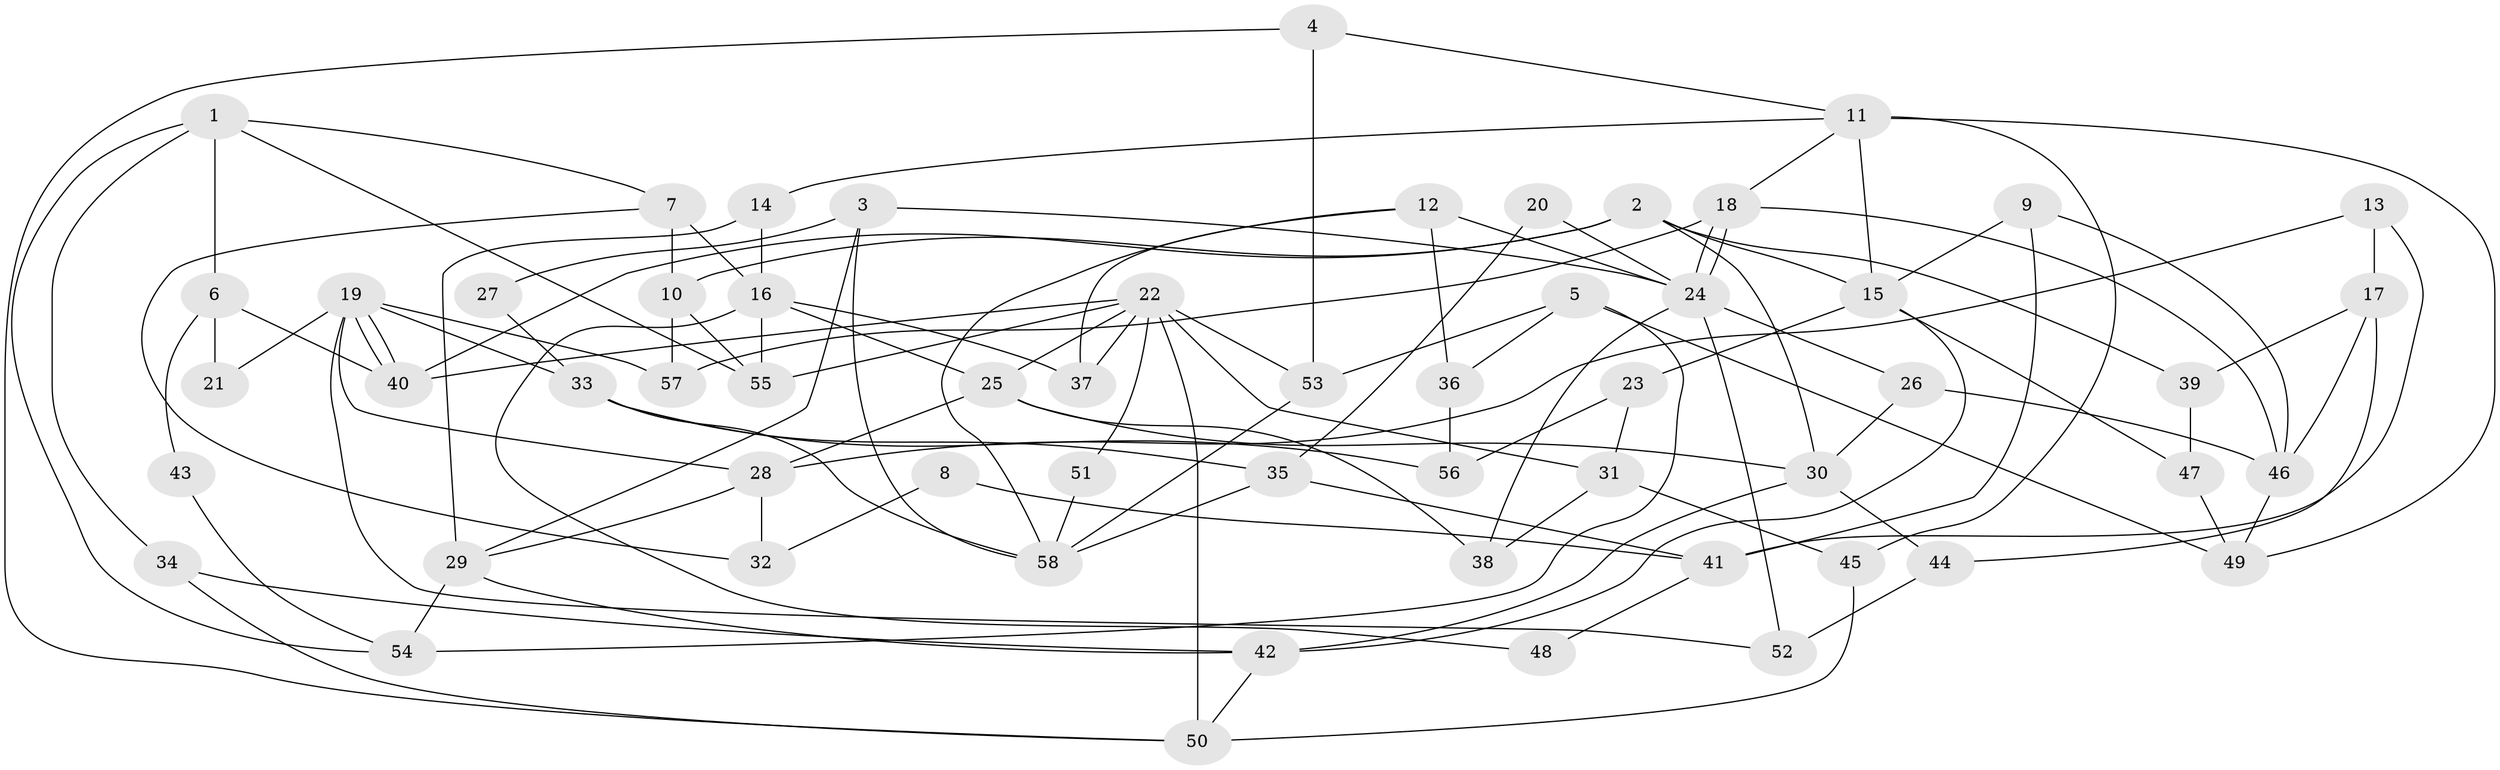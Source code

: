 // Generated by graph-tools (version 1.1) at 2025/02/03/09/25 03:02:00]
// undirected, 58 vertices, 116 edges
graph export_dot {
graph [start="1"]
  node [color=gray90,style=filled];
  1;
  2;
  3;
  4;
  5;
  6;
  7;
  8;
  9;
  10;
  11;
  12;
  13;
  14;
  15;
  16;
  17;
  18;
  19;
  20;
  21;
  22;
  23;
  24;
  25;
  26;
  27;
  28;
  29;
  30;
  31;
  32;
  33;
  34;
  35;
  36;
  37;
  38;
  39;
  40;
  41;
  42;
  43;
  44;
  45;
  46;
  47;
  48;
  49;
  50;
  51;
  52;
  53;
  54;
  55;
  56;
  57;
  58;
  1 -- 34;
  1 -- 55;
  1 -- 6;
  1 -- 7;
  1 -- 54;
  2 -- 30;
  2 -- 40;
  2 -- 10;
  2 -- 15;
  2 -- 39;
  3 -- 29;
  3 -- 24;
  3 -- 27;
  3 -- 58;
  4 -- 53;
  4 -- 11;
  4 -- 50;
  5 -- 54;
  5 -- 49;
  5 -- 36;
  5 -- 53;
  6 -- 40;
  6 -- 21;
  6 -- 43;
  7 -- 10;
  7 -- 16;
  7 -- 32;
  8 -- 41;
  8 -- 32;
  9 -- 15;
  9 -- 41;
  9 -- 46;
  10 -- 57;
  10 -- 55;
  11 -- 49;
  11 -- 15;
  11 -- 14;
  11 -- 18;
  11 -- 45;
  12 -- 58;
  12 -- 36;
  12 -- 24;
  12 -- 37;
  13 -- 17;
  13 -- 28;
  13 -- 41;
  14 -- 16;
  14 -- 29;
  15 -- 42;
  15 -- 23;
  15 -- 47;
  16 -- 55;
  16 -- 25;
  16 -- 37;
  16 -- 48;
  17 -- 46;
  17 -- 44;
  17 -- 39;
  18 -- 24;
  18 -- 24;
  18 -- 46;
  18 -- 57;
  19 -- 28;
  19 -- 40;
  19 -- 40;
  19 -- 21;
  19 -- 33;
  19 -- 52;
  19 -- 57;
  20 -- 24;
  20 -- 35;
  22 -- 25;
  22 -- 37;
  22 -- 31;
  22 -- 40;
  22 -- 50;
  22 -- 51;
  22 -- 53;
  22 -- 55;
  23 -- 31;
  23 -- 56;
  24 -- 26;
  24 -- 38;
  24 -- 52;
  25 -- 38;
  25 -- 28;
  25 -- 30;
  26 -- 46;
  26 -- 30;
  27 -- 33;
  28 -- 29;
  28 -- 32;
  29 -- 42;
  29 -- 54;
  30 -- 42;
  30 -- 44;
  31 -- 45;
  31 -- 38;
  33 -- 58;
  33 -- 35;
  33 -- 56;
  34 -- 50;
  34 -- 42;
  35 -- 58;
  35 -- 41;
  36 -- 56;
  39 -- 47;
  41 -- 48;
  42 -- 50;
  43 -- 54;
  44 -- 52;
  45 -- 50;
  46 -- 49;
  47 -- 49;
  51 -- 58;
  53 -- 58;
}
